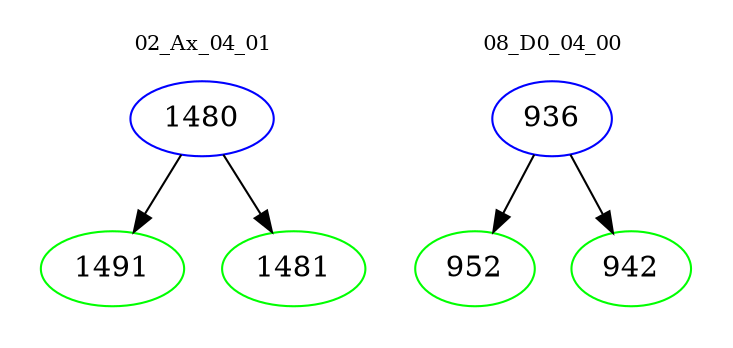 digraph{
subgraph cluster_0 {
color = white
label = "02_Ax_04_01";
fontsize=10;
T0_1480 [label="1480", color="blue"]
T0_1480 -> T0_1491 [color="black"]
T0_1491 [label="1491", color="green"]
T0_1480 -> T0_1481 [color="black"]
T0_1481 [label="1481", color="green"]
}
subgraph cluster_1 {
color = white
label = "08_D0_04_00";
fontsize=10;
T1_936 [label="936", color="blue"]
T1_936 -> T1_952 [color="black"]
T1_952 [label="952", color="green"]
T1_936 -> T1_942 [color="black"]
T1_942 [label="942", color="green"]
}
}
